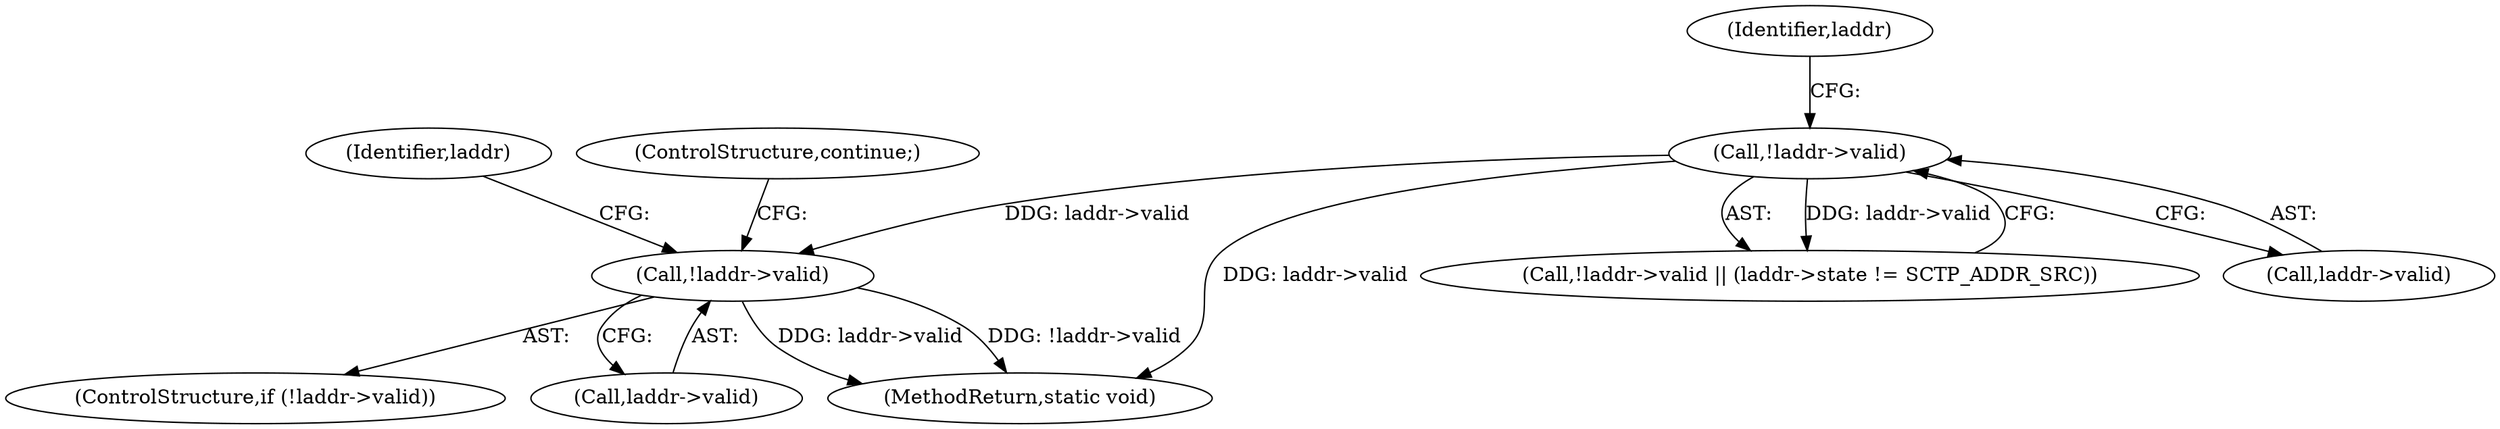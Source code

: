 digraph "0_linux_95ee62083cb6453e056562d91f597552021e6ae7@pointer" {
"1000346" [label="(Call,!laddr->valid)"];
"1000306" [label="(Call,!laddr->valid)"];
"1000345" [label="(ControlStructure,if (!laddr->valid))"];
"1000347" [label="(Call,laddr->valid)"];
"1000355" [label="(Identifier,laddr)"];
"1000312" [label="(Identifier,laddr)"];
"1000491" [label="(MethodReturn,static void)"];
"1000350" [label="(ControlStructure,continue;)"];
"1000305" [label="(Call,!laddr->valid || (laddr->state != SCTP_ADDR_SRC))"];
"1000307" [label="(Call,laddr->valid)"];
"1000306" [label="(Call,!laddr->valid)"];
"1000346" [label="(Call,!laddr->valid)"];
"1000346" -> "1000345"  [label="AST: "];
"1000346" -> "1000347"  [label="CFG: "];
"1000347" -> "1000346"  [label="AST: "];
"1000350" -> "1000346"  [label="CFG: "];
"1000355" -> "1000346"  [label="CFG: "];
"1000346" -> "1000491"  [label="DDG: laddr->valid"];
"1000346" -> "1000491"  [label="DDG: !laddr->valid"];
"1000306" -> "1000346"  [label="DDG: laddr->valid"];
"1000306" -> "1000305"  [label="AST: "];
"1000306" -> "1000307"  [label="CFG: "];
"1000307" -> "1000306"  [label="AST: "];
"1000312" -> "1000306"  [label="CFG: "];
"1000305" -> "1000306"  [label="CFG: "];
"1000306" -> "1000491"  [label="DDG: laddr->valid"];
"1000306" -> "1000305"  [label="DDG: laddr->valid"];
}
